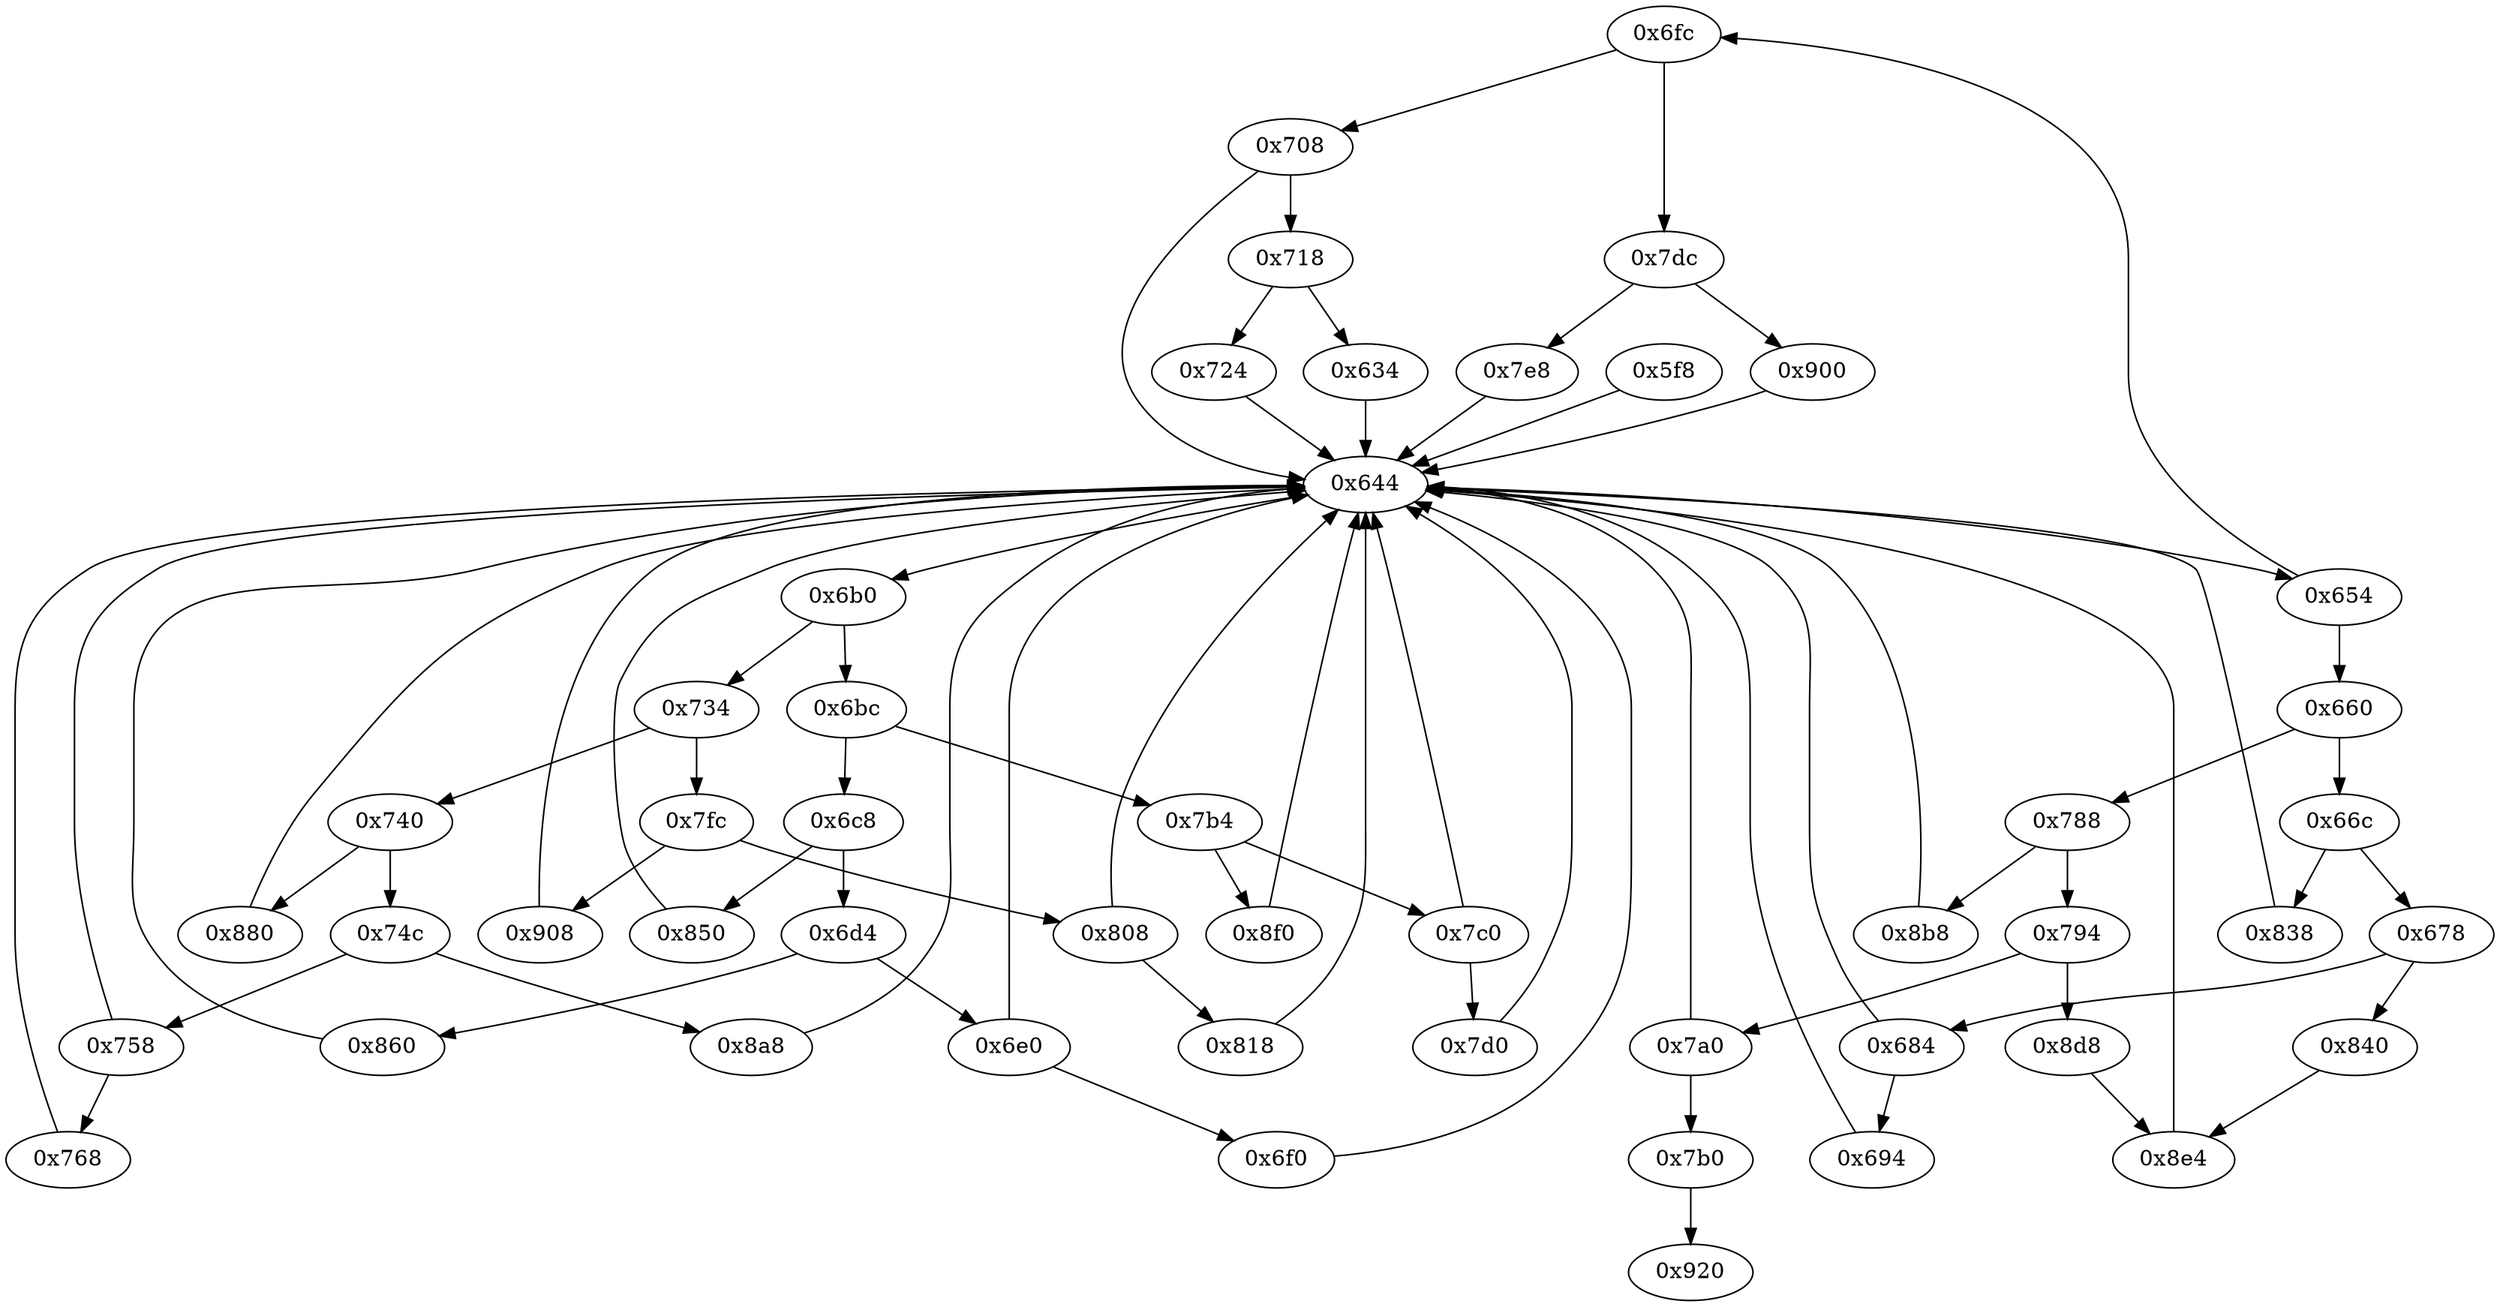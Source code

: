 strict digraph "" {
	"0x6fc"	 [opcode="[u'ldr', u'cmp', u'b']"];
	"0x7dc"	 [opcode="[u'ldr', u'cmp', u'b']"];
	"0x6fc" -> "0x7dc";
	"0x708"	 [opcode="[u'ldr', u'cmp', u'mov', u'b']"];
	"0x6fc" -> "0x708";
	"0x8a8"	 [opcode="[u'mov', u'bl', u'ldr', u'b']"];
	"0x644"	 [opcode="[u'mov', u'ldr', u'cmp', u'b']"];
	"0x8a8" -> "0x644";
	"0x684"	 [opcode="[u'ldr', u'cmp', u'mov', u'b']"];
	"0x694"	 [opcode="[u'ldr', u'cmp', u'mov', u'mov', u'strb', u'ldr', u'b']"];
	"0x684" -> "0x694";
	"0x684" -> "0x644";
	"0x900"	 [opcode="[u'ldr', u'b']"];
	"0x900" -> "0x644";
	"0x788"	 [opcode="[u'ldr', u'cmp', u'b']"];
	"0x8b8"	 [opcode="[u'str', u'str', u'ldr', u'ldr', u'ldr', u'cmp', u'mov', u'b']"];
	"0x788" -> "0x8b8";
	"0x794"	 [opcode="[u'ldr', u'cmp', u'b']"];
	"0x788" -> "0x794";
	"0x74c"	 [opcode="[u'ldr', u'cmp', u'b']"];
	"0x74c" -> "0x8a8";
	"0x758"	 [opcode="[u'ldr', u'cmp', u'mov', u'b']"];
	"0x74c" -> "0x758";
	"0x7a0"	 [opcode="[u'ldr', u'cmp', u'mov', u'b']"];
	"0x7b0"	 [opcode="[u'b']"];
	"0x7a0" -> "0x7b0";
	"0x7a0" -> "0x644";
	"0x7d0"	 [opcode="[u'mov', u'mov', u'b']"];
	"0x7d0" -> "0x644";
	"0x860"	 [opcode="[u'ldr', u'ldr', u'ldr', u'smull', u'mov', u'asr', u'add', u'b']"];
	"0x860" -> "0x644";
	"0x6e0"	 [opcode="[u'ldr', u'cmp', u'mov', u'b']"];
	"0x6f0"	 [opcode="[u'mov', u'mov', u'b']"];
	"0x6e0" -> "0x6f0";
	"0x6e0" -> "0x644";
	"0x8b8" -> "0x644";
	"0x880"	 [opcode="[u'ldr', u'ldr', u'smull', u'asr', u'add', u'add', u'sub', u'str', u'ldr', u'b']"];
	"0x880" -> "0x644";
	"0x7c0"	 [opcode="[u'ldr', u'cmp', u'mov', u'b']"];
	"0x7c0" -> "0x7d0";
	"0x7c0" -> "0x644";
	"0x7fc"	 [opcode="[u'ldr', u'cmp', u'b']"];
	"0x808"	 [opcode="[u'ldr', u'cmp', u'mov', u'b']"];
	"0x7fc" -> "0x808";
	"0x908"	 [opcode="[u'ldr', u'ldr', u'ldrb', u'strb', u'ldr', u'b']"];
	"0x7fc" -> "0x908";
	"0x7e8"	 [opcode="[u'ldr', u'cmp', u'mov', u'ldr', u'b']"];
	"0x7e8" -> "0x644";
	"0x6c8"	 [opcode="[u'ldr', u'cmp', u'b']"];
	"0x6d4"	 [opcode="[u'ldr', u'cmp', u'b']"];
	"0x6c8" -> "0x6d4";
	"0x850"	 [opcode="[u'ldr', u'mov', u'mov', u'b']"];
	"0x6c8" -> "0x850";
	"0x718"	 [opcode="[u'ldr', u'cmp', u'b']"];
	"0x634"	 [opcode="[u'ldr', u'cmp', u'mov', u'mov']"];
	"0x718" -> "0x634";
	"0x724"	 [opcode="[u'ldrb', u'str', u'ldr', u'b']"];
	"0x718" -> "0x724";
	"0x678"	 [opcode="[u'ldr', u'cmp', u'b']"];
	"0x678" -> "0x684";
	"0x840"	 [opcode="[u'ldrb', u'ldr', u'ldr', u'b']"];
	"0x678" -> "0x840";
	"0x734"	 [opcode="[u'ldr', u'cmp', u'b']"];
	"0x734" -> "0x7fc";
	"0x740"	 [opcode="[u'ldr', u'cmp', u'b']"];
	"0x734" -> "0x740";
	"0x654"	 [opcode="[u'ldr', u'cmp', u'b']"];
	"0x654" -> "0x6fc";
	"0x660"	 [opcode="[u'ldr', u'cmp', u'b']"];
	"0x654" -> "0x660";
	"0x808" -> "0x644";
	"0x818"	 [opcode="[u'ldr', u'ldr', u'cmp', u'mov', u'mov', u'strb', u'ldr', u'b']"];
	"0x808" -> "0x818";
	"0x66c"	 [opcode="[u'ldr', u'cmp', u'b']"];
	"0x66c" -> "0x678";
	"0x838"	 [opcode="[u'ldr', u'b']"];
	"0x66c" -> "0x838";
	"0x758" -> "0x644";
	"0x768"	 [opcode="[u'ldr', u'mul', u'ldr', u'ldr', u'mla', u'str', u'ldr', u'b']"];
	"0x758" -> "0x768";
	"0x634" -> "0x644";
	"0x6b0"	 [opcode="[u'ldr', u'cmp', u'b']"];
	"0x6b0" -> "0x734";
	"0x6bc"	 [opcode="[u'ldr', u'cmp', u'b']"];
	"0x6b0" -> "0x6bc";
	"0x7dc" -> "0x900";
	"0x7dc" -> "0x7e8";
	"0x6bc" -> "0x6c8";
	"0x7b4"	 [opcode="[u'ldr', u'cmp', u'b']"];
	"0x6bc" -> "0x7b4";
	"0x694" -> "0x644";
	"0x794" -> "0x7a0";
	"0x8d8"	 [opcode="[u'ldrb', u'ldr', u'ldr']"];
	"0x794" -> "0x8d8";
	"0x6f0" -> "0x644";
	"0x920"	 [opcode="[u'mov', u'sub', u'pop']"];
	"0x7b0" -> "0x920";
	"0x908" -> "0x644";
	"0x6d4" -> "0x860";
	"0x6d4" -> "0x6e0";
	"0x7b4" -> "0x7c0";
	"0x8f0"	 [opcode="[u'ldr', u'bl', u'ldr', u'b']"];
	"0x7b4" -> "0x8f0";
	"0x8e4"	 [opcode="[u'cmp', u'mov', u'b']"];
	"0x8e4" -> "0x644";
	"0x660" -> "0x788";
	"0x660" -> "0x66c";
	"0x838" -> "0x644";
	"0x8d8" -> "0x8e4";
	"0x708" -> "0x718";
	"0x708" -> "0x644";
	"0x644" -> "0x654";
	"0x644" -> "0x6b0";
	"0x768" -> "0x644";
	"0x724" -> "0x644";
	"0x818" -> "0x644";
	"0x8f0" -> "0x644";
	"0x740" -> "0x74c";
	"0x740" -> "0x880";
	"0x840" -> "0x8e4";
	"0x850" -> "0x644";
	"0x5f8"	 [opcode="[u'push', u'add', u'sub', u'str', u'ldr', u'str', u'ldr', u'ldr', u'ldr', u'ldr', u'add', u'str', u'ldr', u'add', u'b']"];
	"0x5f8" -> "0x644";
}
